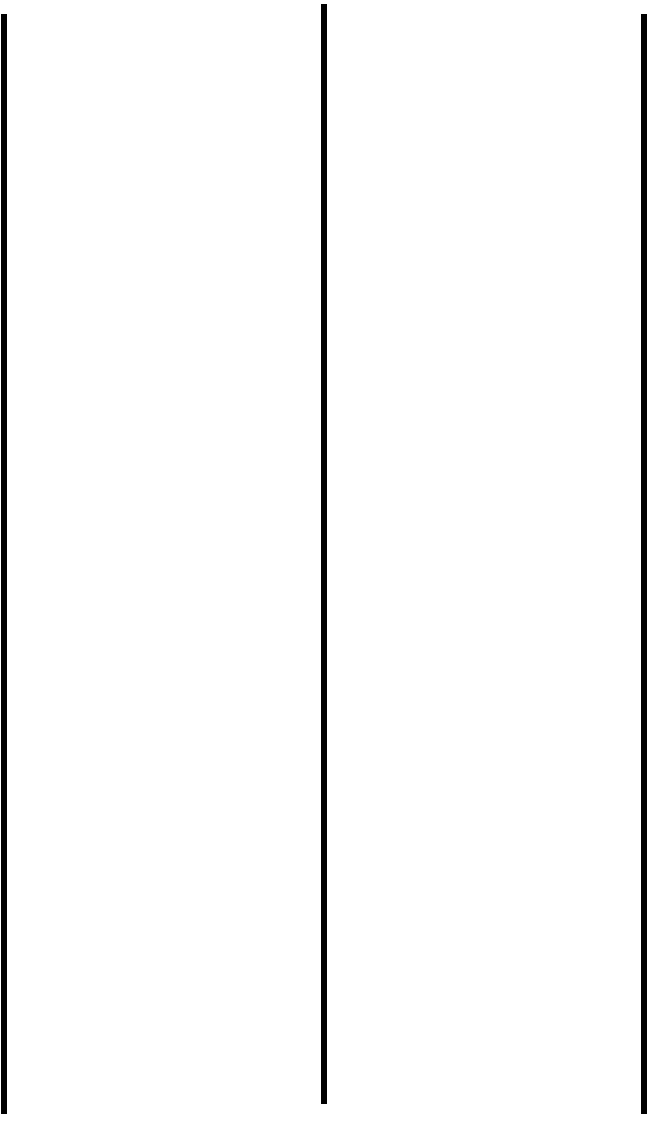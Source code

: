 <mxfile version="13.4.1" type="onedrive"><diagram id="kU-mz5HC-1wn6xSxI2gJ" name="第 1 页"><mxGraphModel dx="946" dy="591" grid="1" gridSize="10" guides="1" tooltips="1" connect="1" arrows="1" fold="1" page="1" pageScale="1" pageWidth="827" pageHeight="1169" math="0" shadow="0"><root><mxCell id="0"/><mxCell id="1" parent="0"/><mxCell id="bWWtePOqd9T8eJZpYpv8-1" value="" style="endArrow=none;html=1;strokeWidth=3;" edge="1" parent="1"><mxGeometry width="50" height="50" relative="1" as="geometry"><mxPoint x="560" y="590" as="sourcePoint"/><mxPoint x="560" y="40" as="targetPoint"/></mxGeometry></mxCell><mxCell id="bWWtePOqd9T8eJZpYpv8-2" value="" style="endArrow=none;html=1;strokeWidth=3;" edge="1" parent="1"><mxGeometry width="50" height="50" relative="1" as="geometry"><mxPoint x="240" y="590" as="sourcePoint"/><mxPoint x="240" y="40" as="targetPoint"/></mxGeometry></mxCell><mxCell id="bWWtePOqd9T8eJZpYpv8-3" value="" style="endArrow=none;html=1;strokeWidth=3;" edge="1" parent="1"><mxGeometry width="50" height="50" relative="1" as="geometry"><mxPoint x="400" y="585" as="sourcePoint"/><mxPoint x="400" y="35" as="targetPoint"/></mxGeometry></mxCell></root></mxGraphModel></diagram></mxfile>
